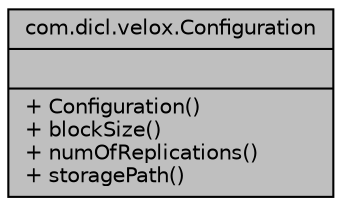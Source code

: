 digraph "com.dicl.velox.Configuration"
{
  edge [fontname="Helvetica",fontsize="10",labelfontname="Helvetica",labelfontsize="10"];
  node [fontname="Helvetica",fontsize="10",shape=record];
  Node1 [label="{com.dicl.velox.Configuration\n||+ Configuration()\l+ blockSize()\l+ numOfReplications()\l+ storagePath()\l}",height=0.2,width=0.4,color="black", fillcolor="grey75", style="filled" fontcolor="black"];
}
